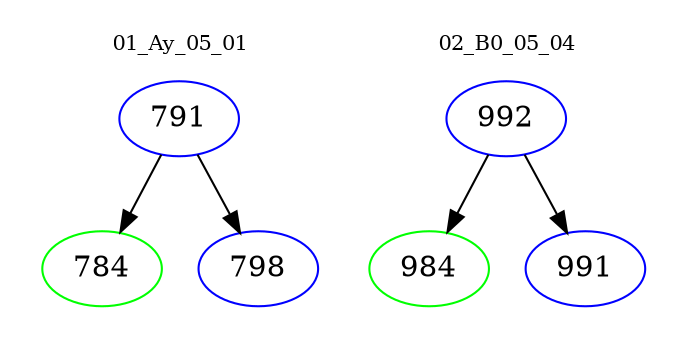 digraph{
subgraph cluster_0 {
color = white
label = "01_Ay_05_01";
fontsize=10;
T0_791 [label="791", color="blue"]
T0_791 -> T0_784 [color="black"]
T0_784 [label="784", color="green"]
T0_791 -> T0_798 [color="black"]
T0_798 [label="798", color="blue"]
}
subgraph cluster_1 {
color = white
label = "02_B0_05_04";
fontsize=10;
T1_992 [label="992", color="blue"]
T1_992 -> T1_984 [color="black"]
T1_984 [label="984", color="green"]
T1_992 -> T1_991 [color="black"]
T1_991 [label="991", color="blue"]
}
}
